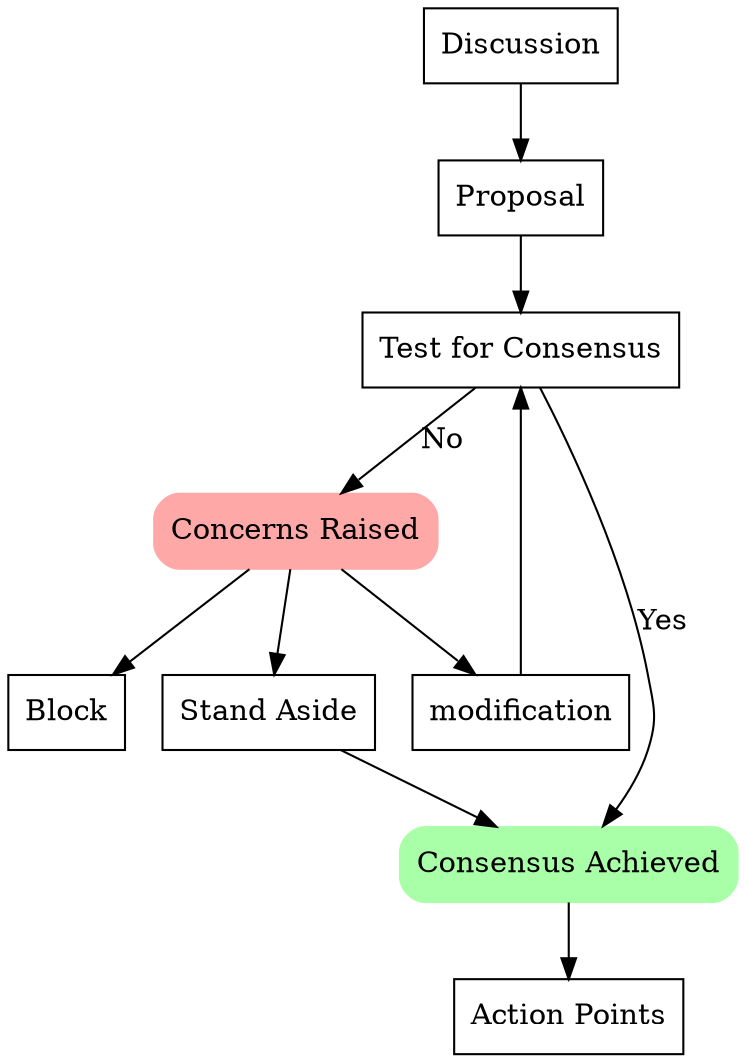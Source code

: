 digraph ConsensusGraph {
  //Settings
  
  rankdir=TB
  node [shape=box]

  // Nodes

  discussion [label="Discussion"]
  proposal [label="Proposal"]
  consensus_test [label="Test for Consensus"]
  modification [label="modification"]
  stand_aside [label="Stand Aside"]
  concerns_raised [label="Concerns Raised" style="filled,rounded" color="#FFA8A8"]
  consensus_achieved [label="Consensus Achieved" style="filled,rounded" color="#A8FFA8"]
  block [label="Block"]
  action_points [label="Action Points"]

  //Edges

  discussion -> proposal
  proposal -> consensus_test

  consensus_test -> concerns_raised [label="No"]
  concerns_raised -> stand_aside
  stand_aside -> consensus_achieved
  consensus_achieved -> action_points
  concerns_raised -> block
  concerns_raised -> modification
  modification -> consensus_test

  consensus_test -> consensus_achieved [label="Yes"]
}
